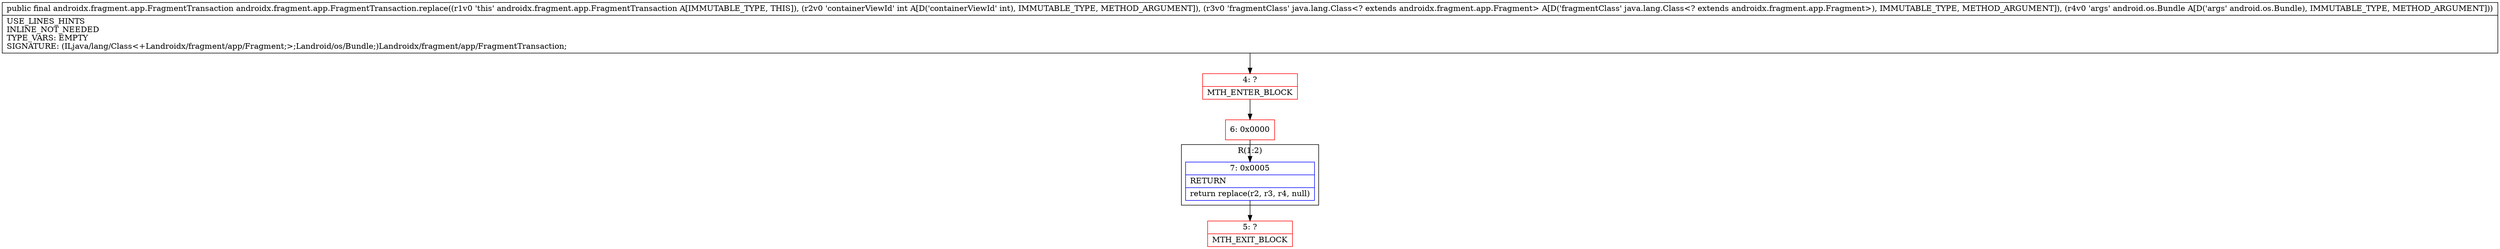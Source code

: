 digraph "CFG forandroidx.fragment.app.FragmentTransaction.replace(ILjava\/lang\/Class;Landroid\/os\/Bundle;)Landroidx\/fragment\/app\/FragmentTransaction;" {
subgraph cluster_Region_1324340621 {
label = "R(1:2)";
node [shape=record,color=blue];
Node_7 [shape=record,label="{7\:\ 0x0005|RETURN\l|return replace(r2, r3, r4, null)\l}"];
}
Node_4 [shape=record,color=red,label="{4\:\ ?|MTH_ENTER_BLOCK\l}"];
Node_6 [shape=record,color=red,label="{6\:\ 0x0000}"];
Node_5 [shape=record,color=red,label="{5\:\ ?|MTH_EXIT_BLOCK\l}"];
MethodNode[shape=record,label="{public final androidx.fragment.app.FragmentTransaction androidx.fragment.app.FragmentTransaction.replace((r1v0 'this' androidx.fragment.app.FragmentTransaction A[IMMUTABLE_TYPE, THIS]), (r2v0 'containerViewId' int A[D('containerViewId' int), IMMUTABLE_TYPE, METHOD_ARGUMENT]), (r3v0 'fragmentClass' java.lang.Class\<? extends androidx.fragment.app.Fragment\> A[D('fragmentClass' java.lang.Class\<? extends androidx.fragment.app.Fragment\>), IMMUTABLE_TYPE, METHOD_ARGUMENT]), (r4v0 'args' android.os.Bundle A[D('args' android.os.Bundle), IMMUTABLE_TYPE, METHOD_ARGUMENT]))  | USE_LINES_HINTS\lINLINE_NOT_NEEDED\lTYPE_VARS: EMPTY\lSIGNATURE: (ILjava\/lang\/Class\<+Landroidx\/fragment\/app\/Fragment;\>;Landroid\/os\/Bundle;)Landroidx\/fragment\/app\/FragmentTransaction;\l}"];
MethodNode -> Node_4;Node_7 -> Node_5;
Node_4 -> Node_6;
Node_6 -> Node_7;
}

